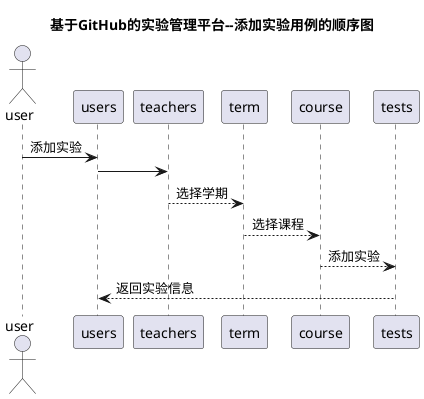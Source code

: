 @startuml
title 基于GitHub的实验管理平台--添加实验用例的顺序图
actor user
   user ->users:添加实验
    users ->teachers
	teachers --> term:选择学期
	term --> course:选择课程
	course --> tests:添加实验
    tests --> users:返回实验信息
@enduml